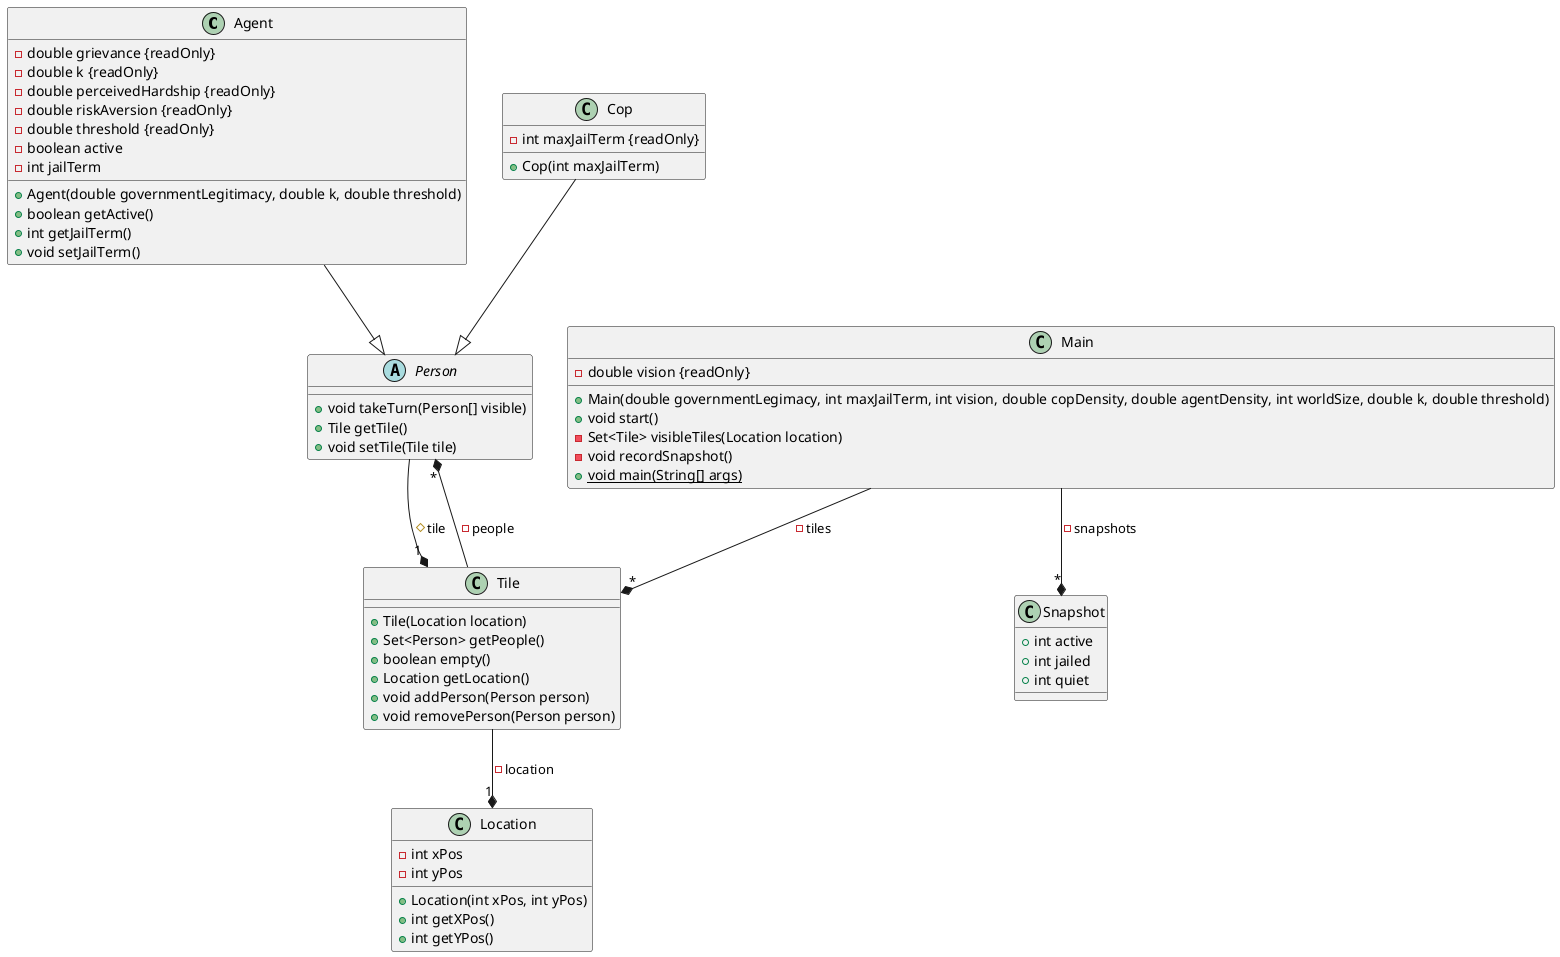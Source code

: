 @startuml Rebellion

class Agent {
    - double grievance {readOnly}
    - double k {readOnly}
    - double perceivedHardship {readOnly}
    - double riskAversion {readOnly}
    - double threshold {readOnly}
    - boolean active
    - int jailTerm
    + Agent(double governmentLegitimacy, double k, double threshold)
    + boolean getActive()
    + int getJailTerm()
    + void setJailTerm()
}

class Cop {
    - int maxJailTerm {readOnly}
    + Cop(int maxJailTerm)
}

class Location {
    - int xPos
    - int yPos
    + Location(int xPos, int yPos)
    + int getXPos()
    + int getYPos()
}

class Main {
    - double vision {readOnly}
    + Main(double governmentLegimacy, int maxJailTerm, int vision, double copDensity, double agentDensity, int worldSize, double k, double threshold)
    + void start()
    - Set<Tile> visibleTiles(Location location)
    - void recordSnapshot()
    + void main(String[] args) {static}
}

abstract class Person {
    + void takeTurn(Person[] visible)
    + Tile getTile()
    + void setTile(Tile tile)
}

class Snapshot {
    + int active
    + int jailed
    + int quiet
}

class Tile {
    + Tile(Location location)
    + Set<Person> getPeople()
    + boolean empty()
    + Location getLocation()
    + void addPerson(Person person)
    + void removePerson(Person person)
}


Main --* "*" Tile : - tiles
Main --* "*" Snapshot : - snapshots
Agent --|> Person
Cop --|> Person
Tile --* "*" Person : - people
Person --* "1" Tile : # tile
Tile --* "1" Location : - location

@enduml
